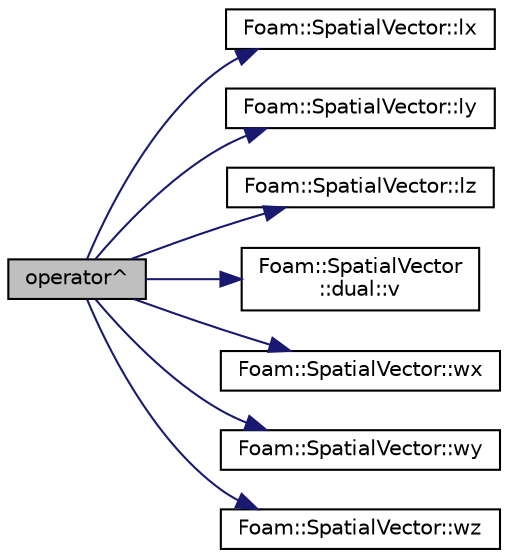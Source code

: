 digraph "operator^"
{
  bgcolor="transparent";
  edge [fontname="Helvetica",fontsize="10",labelfontname="Helvetica",labelfontsize="10"];
  node [fontname="Helvetica",fontsize="10",shape=record];
  rankdir="LR";
  Node1 [label="operator^",height=0.2,width=0.4,color="black", fillcolor="grey75", style="filled", fontcolor="black"];
  Node1 -> Node2 [color="midnightblue",fontsize="10",style="solid",fontname="Helvetica"];
  Node2 [label="Foam::SpatialVector::lx",height=0.2,width=0.4,color="black",URL="$a02460.html#aaed91e5c347e6b83531db30cb0a0adba"];
  Node1 -> Node3 [color="midnightblue",fontsize="10",style="solid",fontname="Helvetica"];
  Node3 [label="Foam::SpatialVector::ly",height=0.2,width=0.4,color="black",URL="$a02460.html#a95bd73aab1d2123e6747aff9f3b5cc91"];
  Node1 -> Node4 [color="midnightblue",fontsize="10",style="solid",fontname="Helvetica"];
  Node4 [label="Foam::SpatialVector::lz",height=0.2,width=0.4,color="black",URL="$a02460.html#abd43bd8c989fc7307e815f25244f1f69"];
  Node1 -> Node5 [color="midnightblue",fontsize="10",style="solid",fontname="Helvetica"];
  Node5 [label="Foam::SpatialVector\l::dual::v",height=0.2,width=0.4,color="black",URL="$a00595.html#ac610003245201ed5e70cace94b41b95f",tooltip="Return the parent SpatialVector. "];
  Node1 -> Node6 [color="midnightblue",fontsize="10",style="solid",fontname="Helvetica"];
  Node6 [label="Foam::SpatialVector::wx",height=0.2,width=0.4,color="black",URL="$a02460.html#a3be53e95446e4baa0a8b9f1722febac9"];
  Node1 -> Node7 [color="midnightblue",fontsize="10",style="solid",fontname="Helvetica"];
  Node7 [label="Foam::SpatialVector::wy",height=0.2,width=0.4,color="black",URL="$a02460.html#a1215bc98cfb704b833ba5f74dec7a776"];
  Node1 -> Node8 [color="midnightblue",fontsize="10",style="solid",fontname="Helvetica"];
  Node8 [label="Foam::SpatialVector::wz",height=0.2,width=0.4,color="black",URL="$a02460.html#aa2492a12a30c6b27a7ebd8e173087e8c"];
}
